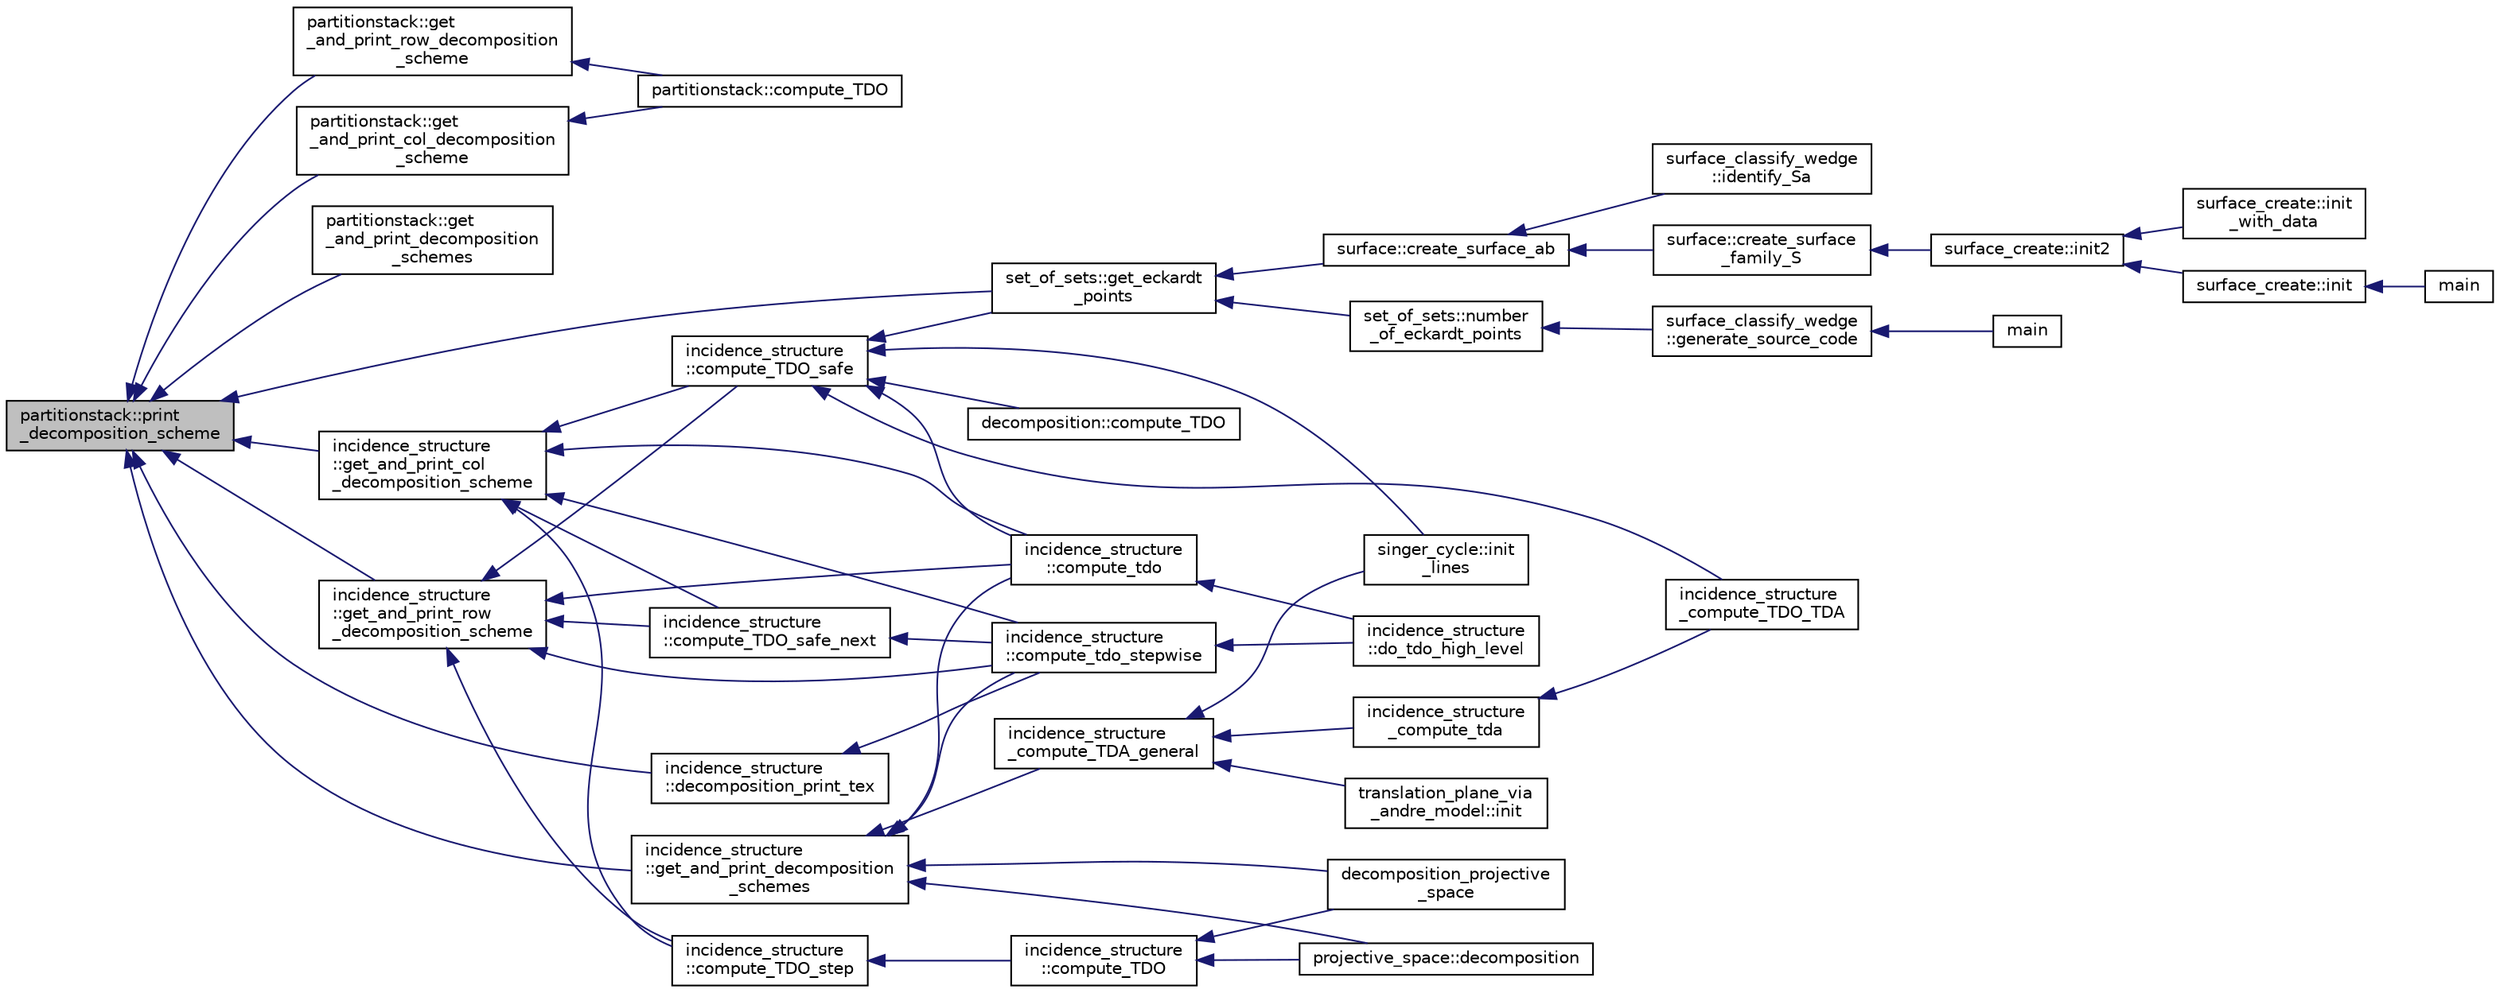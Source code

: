 digraph "partitionstack::print_decomposition_scheme"
{
  edge [fontname="Helvetica",fontsize="10",labelfontname="Helvetica",labelfontsize="10"];
  node [fontname="Helvetica",fontsize="10",shape=record];
  rankdir="LR";
  Node710 [label="partitionstack::print\l_decomposition_scheme",height=0.2,width=0.4,color="black", fillcolor="grey75", style="filled", fontcolor="black"];
  Node710 -> Node711 [dir="back",color="midnightblue",fontsize="10",style="solid",fontname="Helvetica"];
  Node711 [label="partitionstack::get\l_and_print_row_decomposition\l_scheme",height=0.2,width=0.4,color="black", fillcolor="white", style="filled",URL="$d3/d87/classpartitionstack.html#a35a6b8e1f8c035a619673e618343d334"];
  Node711 -> Node712 [dir="back",color="midnightblue",fontsize="10",style="solid",fontname="Helvetica"];
  Node712 [label="partitionstack::compute_TDO",height=0.2,width=0.4,color="black", fillcolor="white", style="filled",URL="$d3/d87/classpartitionstack.html#a40d83b004c2f2312d231de8bab671ebb"];
  Node710 -> Node713 [dir="back",color="midnightblue",fontsize="10",style="solid",fontname="Helvetica"];
  Node713 [label="partitionstack::get\l_and_print_col_decomposition\l_scheme",height=0.2,width=0.4,color="black", fillcolor="white", style="filled",URL="$d3/d87/classpartitionstack.html#aab0912fcdea4cdcc60f3060c23b0f91b"];
  Node713 -> Node712 [dir="back",color="midnightblue",fontsize="10",style="solid",fontname="Helvetica"];
  Node710 -> Node714 [dir="back",color="midnightblue",fontsize="10",style="solid",fontname="Helvetica"];
  Node714 [label="partitionstack::get\l_and_print_decomposition\l_schemes",height=0.2,width=0.4,color="black", fillcolor="white", style="filled",URL="$d3/d87/classpartitionstack.html#ac4881b617c6c6e66c9f97ecf0b933c69"];
  Node710 -> Node715 [dir="back",color="midnightblue",fontsize="10",style="solid",fontname="Helvetica"];
  Node715 [label="set_of_sets::get_eckardt\l_points",height=0.2,width=0.4,color="black", fillcolor="white", style="filled",URL="$da/dd6/classset__of__sets.html#af6713e71ef5a1b7cc7892d78900166c4"];
  Node715 -> Node716 [dir="back",color="midnightblue",fontsize="10",style="solid",fontname="Helvetica"];
  Node716 [label="set_of_sets::number\l_of_eckardt_points",height=0.2,width=0.4,color="black", fillcolor="white", style="filled",URL="$da/dd6/classset__of__sets.html#acf1d8689cc8ef9c4987d86c78be68302"];
  Node716 -> Node717 [dir="back",color="midnightblue",fontsize="10",style="solid",fontname="Helvetica"];
  Node717 [label="surface_classify_wedge\l::generate_source_code",height=0.2,width=0.4,color="black", fillcolor="white", style="filled",URL="$d7/d5c/classsurface__classify__wedge.html#a4cb31d5e7747571177fbdedf79631fd9"];
  Node717 -> Node718 [dir="back",color="midnightblue",fontsize="10",style="solid",fontname="Helvetica"];
  Node718 [label="main",height=0.2,width=0.4,color="black", fillcolor="white", style="filled",URL="$df/df8/surface__classify_8_c.html#a217dbf8b442f20279ea00b898af96f52"];
  Node715 -> Node719 [dir="back",color="midnightblue",fontsize="10",style="solid",fontname="Helvetica"];
  Node719 [label="surface::create_surface_ab",height=0.2,width=0.4,color="black", fillcolor="white", style="filled",URL="$d5/d88/classsurface.html#a9e0834d9fd3ea14957df1944ac40c847"];
  Node719 -> Node720 [dir="back",color="midnightblue",fontsize="10",style="solid",fontname="Helvetica"];
  Node720 [label="surface::create_surface\l_family_S",height=0.2,width=0.4,color="black", fillcolor="white", style="filled",URL="$d5/d88/classsurface.html#a820199c4eab279fad1085a308550fa8f"];
  Node720 -> Node721 [dir="back",color="midnightblue",fontsize="10",style="solid",fontname="Helvetica"];
  Node721 [label="surface_create::init2",height=0.2,width=0.4,color="black", fillcolor="white", style="filled",URL="$de/da4/classsurface__create.html#a0d600640f7dd62d5a6c36443effdab59"];
  Node721 -> Node722 [dir="back",color="midnightblue",fontsize="10",style="solid",fontname="Helvetica"];
  Node722 [label="surface_create::init\l_with_data",height=0.2,width=0.4,color="black", fillcolor="white", style="filled",URL="$de/da4/classsurface__create.html#a9226f687139676532adb1aa971fbade2"];
  Node721 -> Node723 [dir="back",color="midnightblue",fontsize="10",style="solid",fontname="Helvetica"];
  Node723 [label="surface_create::init",height=0.2,width=0.4,color="black", fillcolor="white", style="filled",URL="$de/da4/classsurface__create.html#ab0db5c12825f778e3caf8aa4da02eb06"];
  Node723 -> Node724 [dir="back",color="midnightblue",fontsize="10",style="solid",fontname="Helvetica"];
  Node724 [label="main",height=0.2,width=0.4,color="black", fillcolor="white", style="filled",URL="$d2/dfa/create__surface__main_8_c.html#a217dbf8b442f20279ea00b898af96f52"];
  Node719 -> Node725 [dir="back",color="midnightblue",fontsize="10",style="solid",fontname="Helvetica"];
  Node725 [label="surface_classify_wedge\l::identify_Sa",height=0.2,width=0.4,color="black", fillcolor="white", style="filled",URL="$d7/d5c/classsurface__classify__wedge.html#a8fdc22ea1850bd4da28ace84adb055a6"];
  Node710 -> Node726 [dir="back",color="midnightblue",fontsize="10",style="solid",fontname="Helvetica"];
  Node726 [label="incidence_structure\l::get_and_print_row\l_decomposition_scheme",height=0.2,width=0.4,color="black", fillcolor="white", style="filled",URL="$da/d8a/classincidence__structure.html#a4a1e589bb5c47fb2d98fdb561b669dcf"];
  Node726 -> Node727 [dir="back",color="midnightblue",fontsize="10",style="solid",fontname="Helvetica"];
  Node727 [label="incidence_structure\l::compute_TDO_safe_next",height=0.2,width=0.4,color="black", fillcolor="white", style="filled",URL="$da/d8a/classincidence__structure.html#a7c315a348fc6bed0f8642767cc9cd7d1"];
  Node727 -> Node728 [dir="back",color="midnightblue",fontsize="10",style="solid",fontname="Helvetica"];
  Node728 [label="incidence_structure\l::compute_tdo_stepwise",height=0.2,width=0.4,color="black", fillcolor="white", style="filled",URL="$da/d8a/classincidence__structure.html#a91a7039b74c96b39bcd084b02181f191"];
  Node728 -> Node729 [dir="back",color="midnightblue",fontsize="10",style="solid",fontname="Helvetica"];
  Node729 [label="incidence_structure\l::do_tdo_high_level",height=0.2,width=0.4,color="black", fillcolor="white", style="filled",URL="$da/d8a/classincidence__structure.html#a8840e820448ad980279f244a90888b77"];
  Node726 -> Node730 [dir="back",color="midnightblue",fontsize="10",style="solid",fontname="Helvetica"];
  Node730 [label="incidence_structure\l::compute_TDO_safe",height=0.2,width=0.4,color="black", fillcolor="white", style="filled",URL="$da/d8a/classincidence__structure.html#ab1409e71c4b6855e49edfd3526644202"];
  Node730 -> Node715 [dir="back",color="midnightblue",fontsize="10",style="solid",fontname="Helvetica"];
  Node730 -> Node731 [dir="back",color="midnightblue",fontsize="10",style="solid",fontname="Helvetica"];
  Node731 [label="decomposition::compute_TDO",height=0.2,width=0.4,color="black", fillcolor="white", style="filled",URL="$d3/d2b/classdecomposition.html#acde2ae0342c89d2ba817ecdc98813cbe"];
  Node730 -> Node732 [dir="back",color="midnightblue",fontsize="10",style="solid",fontname="Helvetica"];
  Node732 [label="incidence_structure\l::compute_tdo",height=0.2,width=0.4,color="black", fillcolor="white", style="filled",URL="$da/d8a/classincidence__structure.html#a74cfa0336bdb1b0d0eace43f330a2b0f"];
  Node732 -> Node729 [dir="back",color="midnightblue",fontsize="10",style="solid",fontname="Helvetica"];
  Node730 -> Node733 [dir="back",color="midnightblue",fontsize="10",style="solid",fontname="Helvetica"];
  Node733 [label="incidence_structure\l_compute_TDO_TDA",height=0.2,width=0.4,color="black", fillcolor="white", style="filled",URL="$df/d74/tl__geometry_8h.html#a63d0e7a207e173b92c0e560df4d8e980"];
  Node730 -> Node734 [dir="back",color="midnightblue",fontsize="10",style="solid",fontname="Helvetica"];
  Node734 [label="singer_cycle::init\l_lines",height=0.2,width=0.4,color="black", fillcolor="white", style="filled",URL="$d8/d13/classsinger__cycle.html#a817cbf613596d5db2cf5e926db8fa328"];
  Node726 -> Node735 [dir="back",color="midnightblue",fontsize="10",style="solid",fontname="Helvetica"];
  Node735 [label="incidence_structure\l::compute_TDO_step",height=0.2,width=0.4,color="black", fillcolor="white", style="filled",URL="$da/d8a/classincidence__structure.html#a6175accaa64033df34d722c594a8b827"];
  Node735 -> Node736 [dir="back",color="midnightblue",fontsize="10",style="solid",fontname="Helvetica"];
  Node736 [label="incidence_structure\l::compute_TDO",height=0.2,width=0.4,color="black", fillcolor="white", style="filled",URL="$da/d8a/classincidence__structure.html#a617e41f176be4a8d522036666342f65e"];
  Node736 -> Node737 [dir="back",color="midnightblue",fontsize="10",style="solid",fontname="Helvetica"];
  Node737 [label="decomposition_projective\l_space",height=0.2,width=0.4,color="black", fillcolor="white", style="filled",URL="$df/d74/tl__geometry_8h.html#a82c6b40b3138e3e5bae2299d49680ac1"];
  Node736 -> Node738 [dir="back",color="midnightblue",fontsize="10",style="solid",fontname="Helvetica"];
  Node738 [label="projective_space::decomposition",height=0.2,width=0.4,color="black", fillcolor="white", style="filled",URL="$d2/d17/classprojective__space.html#ae060ee525e7a974bce04d78be7f6dd51"];
  Node726 -> Node732 [dir="back",color="midnightblue",fontsize="10",style="solid",fontname="Helvetica"];
  Node726 -> Node728 [dir="back",color="midnightblue",fontsize="10",style="solid",fontname="Helvetica"];
  Node710 -> Node739 [dir="back",color="midnightblue",fontsize="10",style="solid",fontname="Helvetica"];
  Node739 [label="incidence_structure\l::get_and_print_col\l_decomposition_scheme",height=0.2,width=0.4,color="black", fillcolor="white", style="filled",URL="$da/d8a/classincidence__structure.html#a0c51e7224f51f1434025ff6d8a10522c"];
  Node739 -> Node727 [dir="back",color="midnightblue",fontsize="10",style="solid",fontname="Helvetica"];
  Node739 -> Node730 [dir="back",color="midnightblue",fontsize="10",style="solid",fontname="Helvetica"];
  Node739 -> Node735 [dir="back",color="midnightblue",fontsize="10",style="solid",fontname="Helvetica"];
  Node739 -> Node732 [dir="back",color="midnightblue",fontsize="10",style="solid",fontname="Helvetica"];
  Node739 -> Node728 [dir="back",color="midnightblue",fontsize="10",style="solid",fontname="Helvetica"];
  Node710 -> Node740 [dir="back",color="midnightblue",fontsize="10",style="solid",fontname="Helvetica"];
  Node740 [label="incidence_structure\l::get_and_print_decomposition\l_schemes",height=0.2,width=0.4,color="black", fillcolor="white", style="filled",URL="$da/d8a/classincidence__structure.html#a95766a2ffb220bae98b60ed3c91bce9a"];
  Node740 -> Node737 [dir="back",color="midnightblue",fontsize="10",style="solid",fontname="Helvetica"];
  Node740 -> Node732 [dir="back",color="midnightblue",fontsize="10",style="solid",fontname="Helvetica"];
  Node740 -> Node728 [dir="back",color="midnightblue",fontsize="10",style="solid",fontname="Helvetica"];
  Node740 -> Node741 [dir="back",color="midnightblue",fontsize="10",style="solid",fontname="Helvetica"];
  Node741 [label="incidence_structure\l_compute_TDA_general",height=0.2,width=0.4,color="black", fillcolor="white", style="filled",URL="$df/d74/tl__geometry_8h.html#a21ab759f6e646f3fe703c17f39361448"];
  Node741 -> Node742 [dir="back",color="midnightblue",fontsize="10",style="solid",fontname="Helvetica"];
  Node742 [label="incidence_structure\l_compute_tda",height=0.2,width=0.4,color="black", fillcolor="white", style="filled",URL="$df/d74/tl__geometry_8h.html#ab3a7584f120bbaf752a5bd831d3ebf72"];
  Node742 -> Node733 [dir="back",color="midnightblue",fontsize="10",style="solid",fontname="Helvetica"];
  Node741 -> Node734 [dir="back",color="midnightblue",fontsize="10",style="solid",fontname="Helvetica"];
  Node741 -> Node743 [dir="back",color="midnightblue",fontsize="10",style="solid",fontname="Helvetica"];
  Node743 [label="translation_plane_via\l_andre_model::init",height=0.2,width=0.4,color="black", fillcolor="white", style="filled",URL="$d1/dcc/classtranslation__plane__via__andre__model.html#adb424599de168ade331979a9218ee07b"];
  Node740 -> Node738 [dir="back",color="midnightblue",fontsize="10",style="solid",fontname="Helvetica"];
  Node710 -> Node744 [dir="back",color="midnightblue",fontsize="10",style="solid",fontname="Helvetica"];
  Node744 [label="incidence_structure\l::decomposition_print_tex",height=0.2,width=0.4,color="black", fillcolor="white", style="filled",URL="$da/d8a/classincidence__structure.html#ada3fae9fd1819b36e6bfe18dedd01e6a"];
  Node744 -> Node728 [dir="back",color="midnightblue",fontsize="10",style="solid",fontname="Helvetica"];
}
